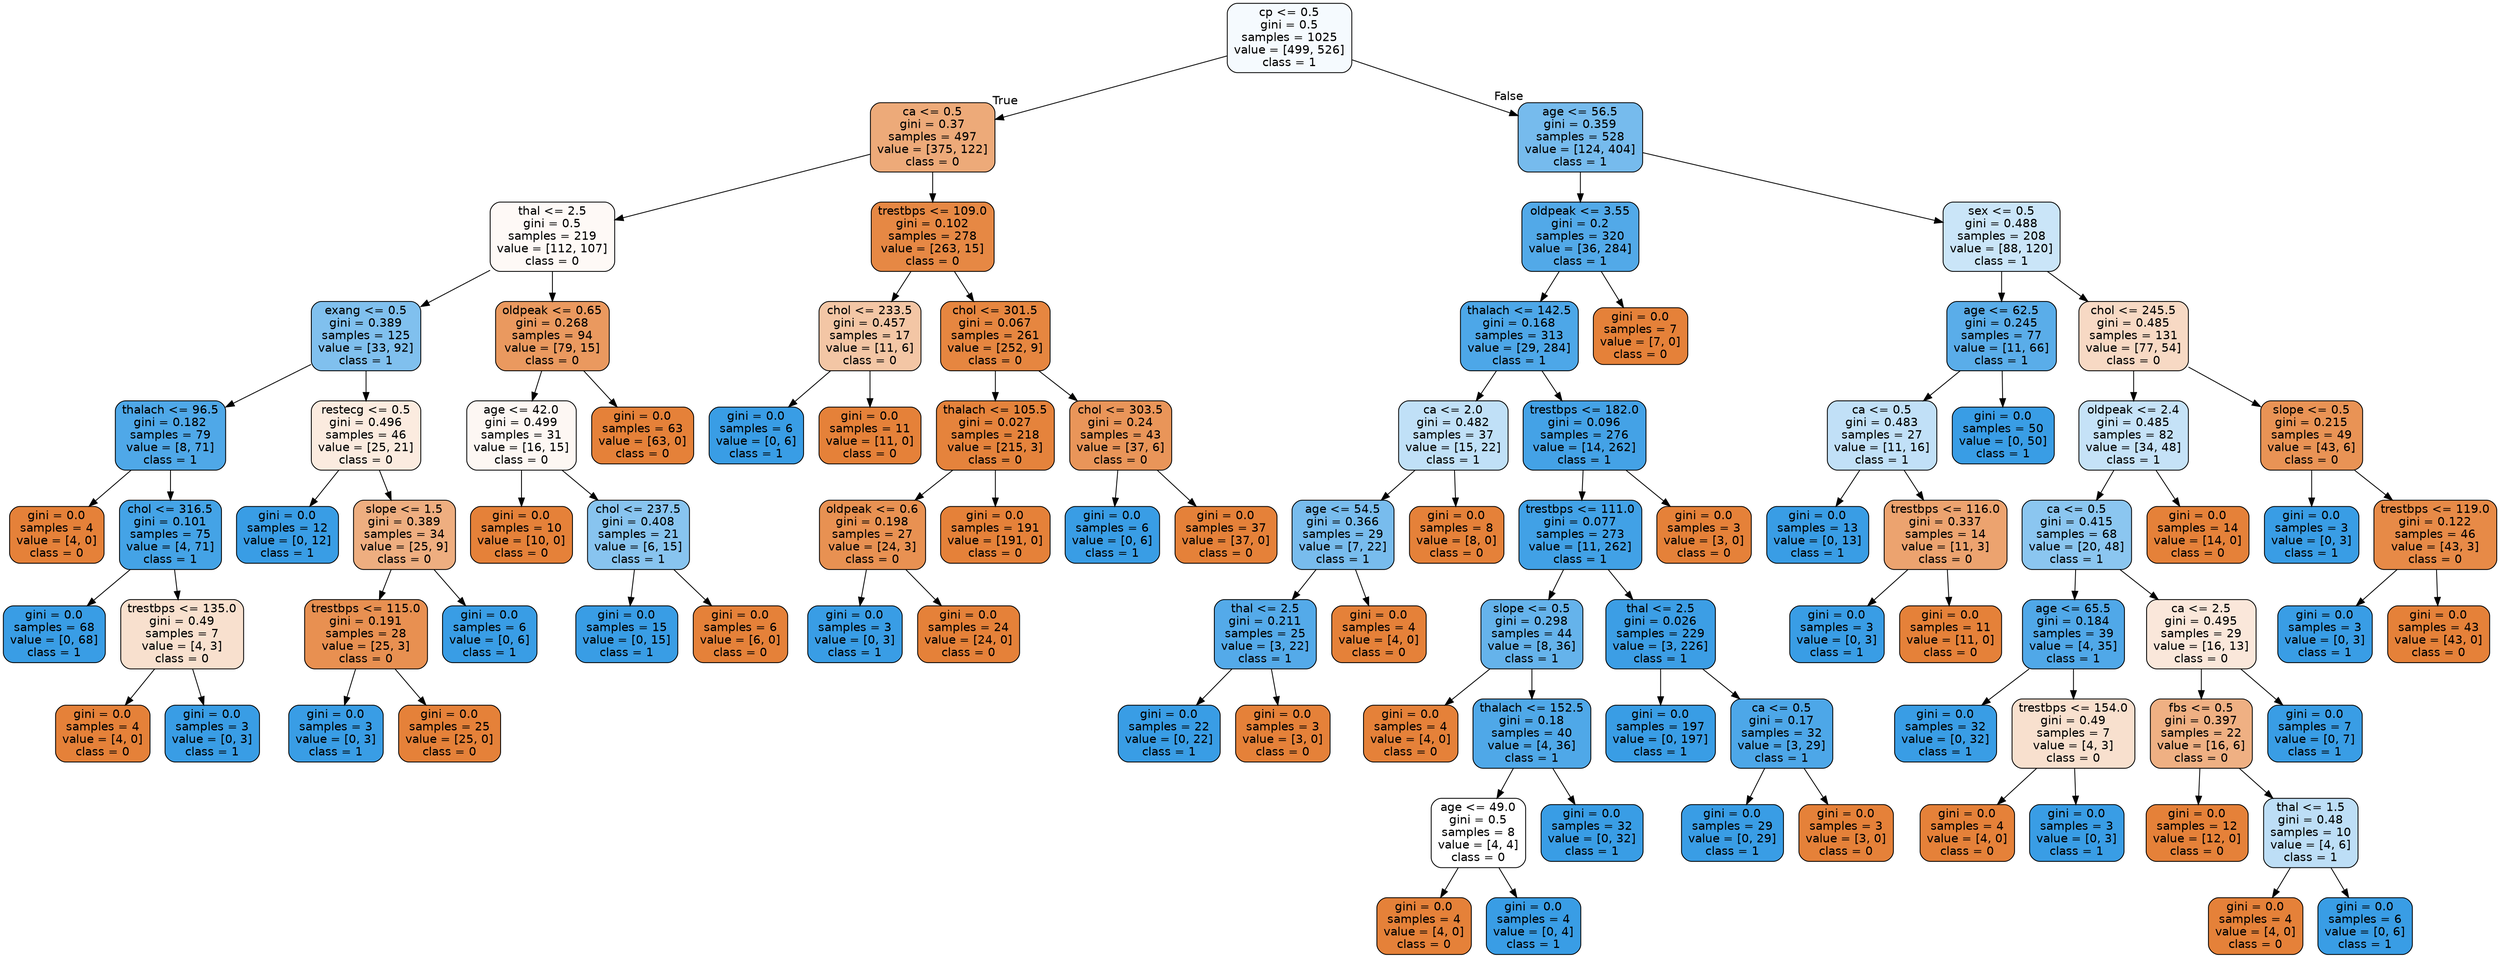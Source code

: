 digraph Tree {
node [shape=box, style="filled, rounded", color="black", fontname="helvetica"] ;
edge [fontname="helvetica"] ;
0 [label="cp <= 0.5\ngini = 0.5\nsamples = 1025\nvalue = [499, 526]\nclass = 1", fillcolor="#f5fafe"] ;
1 [label="ca <= 0.5\ngini = 0.37\nsamples = 497\nvalue = [375, 122]\nclass = 0", fillcolor="#edaa79"] ;
0 -> 1 [labeldistance=2.5, labelangle=45, headlabel="True"] ;
2 [label="thal <= 2.5\ngini = 0.5\nsamples = 219\nvalue = [112, 107]\nclass = 0", fillcolor="#fef9f6"] ;
1 -> 2 ;
3 [label="exang <= 0.5\ngini = 0.389\nsamples = 125\nvalue = [33, 92]\nclass = 1", fillcolor="#80c0ee"] ;
2 -> 3 ;
4 [label="thalach <= 96.5\ngini = 0.182\nsamples = 79\nvalue = [8, 71]\nclass = 1", fillcolor="#4fa8e8"] ;
3 -> 4 ;
5 [label="gini = 0.0\nsamples = 4\nvalue = [4, 0]\nclass = 0", fillcolor="#e58139"] ;
4 -> 5 ;
6 [label="chol <= 316.5\ngini = 0.101\nsamples = 75\nvalue = [4, 71]\nclass = 1", fillcolor="#44a3e6"] ;
4 -> 6 ;
7 [label="gini = 0.0\nsamples = 68\nvalue = [0, 68]\nclass = 1", fillcolor="#399de5"] ;
6 -> 7 ;
8 [label="trestbps <= 135.0\ngini = 0.49\nsamples = 7\nvalue = [4, 3]\nclass = 0", fillcolor="#f8e0ce"] ;
6 -> 8 ;
9 [label="gini = 0.0\nsamples = 4\nvalue = [4, 0]\nclass = 0", fillcolor="#e58139"] ;
8 -> 9 ;
10 [label="gini = 0.0\nsamples = 3\nvalue = [0, 3]\nclass = 1", fillcolor="#399de5"] ;
8 -> 10 ;
11 [label="restecg <= 0.5\ngini = 0.496\nsamples = 46\nvalue = [25, 21]\nclass = 0", fillcolor="#fbebdf"] ;
3 -> 11 ;
12 [label="gini = 0.0\nsamples = 12\nvalue = [0, 12]\nclass = 1", fillcolor="#399de5"] ;
11 -> 12 ;
13 [label="slope <= 1.5\ngini = 0.389\nsamples = 34\nvalue = [25, 9]\nclass = 0", fillcolor="#eeae80"] ;
11 -> 13 ;
14 [label="trestbps <= 115.0\ngini = 0.191\nsamples = 28\nvalue = [25, 3]\nclass = 0", fillcolor="#e89051"] ;
13 -> 14 ;
15 [label="gini = 0.0\nsamples = 3\nvalue = [0, 3]\nclass = 1", fillcolor="#399de5"] ;
14 -> 15 ;
16 [label="gini = 0.0\nsamples = 25\nvalue = [25, 0]\nclass = 0", fillcolor="#e58139"] ;
14 -> 16 ;
17 [label="gini = 0.0\nsamples = 6\nvalue = [0, 6]\nclass = 1", fillcolor="#399de5"] ;
13 -> 17 ;
18 [label="oldpeak <= 0.65\ngini = 0.268\nsamples = 94\nvalue = [79, 15]\nclass = 0", fillcolor="#ea995f"] ;
2 -> 18 ;
19 [label="age <= 42.0\ngini = 0.499\nsamples = 31\nvalue = [16, 15]\nclass = 0", fillcolor="#fdf7f3"] ;
18 -> 19 ;
20 [label="gini = 0.0\nsamples = 10\nvalue = [10, 0]\nclass = 0", fillcolor="#e58139"] ;
19 -> 20 ;
21 [label="chol <= 237.5\ngini = 0.408\nsamples = 21\nvalue = [6, 15]\nclass = 1", fillcolor="#88c4ef"] ;
19 -> 21 ;
22 [label="gini = 0.0\nsamples = 15\nvalue = [0, 15]\nclass = 1", fillcolor="#399de5"] ;
21 -> 22 ;
23 [label="gini = 0.0\nsamples = 6\nvalue = [6, 0]\nclass = 0", fillcolor="#e58139"] ;
21 -> 23 ;
24 [label="gini = 0.0\nsamples = 63\nvalue = [63, 0]\nclass = 0", fillcolor="#e58139"] ;
18 -> 24 ;
25 [label="trestbps <= 109.0\ngini = 0.102\nsamples = 278\nvalue = [263, 15]\nclass = 0", fillcolor="#e68844"] ;
1 -> 25 ;
26 [label="chol <= 233.5\ngini = 0.457\nsamples = 17\nvalue = [11, 6]\nclass = 0", fillcolor="#f3c6a5"] ;
25 -> 26 ;
27 [label="gini = 0.0\nsamples = 6\nvalue = [0, 6]\nclass = 1", fillcolor="#399de5"] ;
26 -> 27 ;
28 [label="gini = 0.0\nsamples = 11\nvalue = [11, 0]\nclass = 0", fillcolor="#e58139"] ;
26 -> 28 ;
29 [label="chol <= 301.5\ngini = 0.067\nsamples = 261\nvalue = [252, 9]\nclass = 0", fillcolor="#e68640"] ;
25 -> 29 ;
30 [label="thalach <= 105.5\ngini = 0.027\nsamples = 218\nvalue = [215, 3]\nclass = 0", fillcolor="#e5833c"] ;
29 -> 30 ;
31 [label="oldpeak <= 0.6\ngini = 0.198\nsamples = 27\nvalue = [24, 3]\nclass = 0", fillcolor="#e89152"] ;
30 -> 31 ;
32 [label="gini = 0.0\nsamples = 3\nvalue = [0, 3]\nclass = 1", fillcolor="#399de5"] ;
31 -> 32 ;
33 [label="gini = 0.0\nsamples = 24\nvalue = [24, 0]\nclass = 0", fillcolor="#e58139"] ;
31 -> 33 ;
34 [label="gini = 0.0\nsamples = 191\nvalue = [191, 0]\nclass = 0", fillcolor="#e58139"] ;
30 -> 34 ;
35 [label="chol <= 303.5\ngini = 0.24\nsamples = 43\nvalue = [37, 6]\nclass = 0", fillcolor="#e99559"] ;
29 -> 35 ;
36 [label="gini = 0.0\nsamples = 6\nvalue = [0, 6]\nclass = 1", fillcolor="#399de5"] ;
35 -> 36 ;
37 [label="gini = 0.0\nsamples = 37\nvalue = [37, 0]\nclass = 0", fillcolor="#e58139"] ;
35 -> 37 ;
38 [label="age <= 56.5\ngini = 0.359\nsamples = 528\nvalue = [124, 404]\nclass = 1", fillcolor="#76bbed"] ;
0 -> 38 [labeldistance=2.5, labelangle=-45, headlabel="False"] ;
39 [label="oldpeak <= 3.55\ngini = 0.2\nsamples = 320\nvalue = [36, 284]\nclass = 1", fillcolor="#52a9e8"] ;
38 -> 39 ;
40 [label="thalach <= 142.5\ngini = 0.168\nsamples = 313\nvalue = [29, 284]\nclass = 1", fillcolor="#4da7e8"] ;
39 -> 40 ;
41 [label="ca <= 2.0\ngini = 0.482\nsamples = 37\nvalue = [15, 22]\nclass = 1", fillcolor="#c0e0f7"] ;
40 -> 41 ;
42 [label="age <= 54.5\ngini = 0.366\nsamples = 29\nvalue = [7, 22]\nclass = 1", fillcolor="#78bced"] ;
41 -> 42 ;
43 [label="thal <= 2.5\ngini = 0.211\nsamples = 25\nvalue = [3, 22]\nclass = 1", fillcolor="#54aae9"] ;
42 -> 43 ;
44 [label="gini = 0.0\nsamples = 22\nvalue = [0, 22]\nclass = 1", fillcolor="#399de5"] ;
43 -> 44 ;
45 [label="gini = 0.0\nsamples = 3\nvalue = [3, 0]\nclass = 0", fillcolor="#e58139"] ;
43 -> 45 ;
46 [label="gini = 0.0\nsamples = 4\nvalue = [4, 0]\nclass = 0", fillcolor="#e58139"] ;
42 -> 46 ;
47 [label="gini = 0.0\nsamples = 8\nvalue = [8, 0]\nclass = 0", fillcolor="#e58139"] ;
41 -> 47 ;
48 [label="trestbps <= 182.0\ngini = 0.096\nsamples = 276\nvalue = [14, 262]\nclass = 1", fillcolor="#44a2e6"] ;
40 -> 48 ;
49 [label="trestbps <= 111.0\ngini = 0.077\nsamples = 273\nvalue = [11, 262]\nclass = 1", fillcolor="#41a1e6"] ;
48 -> 49 ;
50 [label="slope <= 0.5\ngini = 0.298\nsamples = 44\nvalue = [8, 36]\nclass = 1", fillcolor="#65b3eb"] ;
49 -> 50 ;
51 [label="gini = 0.0\nsamples = 4\nvalue = [4, 0]\nclass = 0", fillcolor="#e58139"] ;
50 -> 51 ;
52 [label="thalach <= 152.5\ngini = 0.18\nsamples = 40\nvalue = [4, 36]\nclass = 1", fillcolor="#4fa8e8"] ;
50 -> 52 ;
53 [label="age <= 49.0\ngini = 0.5\nsamples = 8\nvalue = [4, 4]\nclass = 0", fillcolor="#ffffff"] ;
52 -> 53 ;
54 [label="gini = 0.0\nsamples = 4\nvalue = [4, 0]\nclass = 0", fillcolor="#e58139"] ;
53 -> 54 ;
55 [label="gini = 0.0\nsamples = 4\nvalue = [0, 4]\nclass = 1", fillcolor="#399de5"] ;
53 -> 55 ;
56 [label="gini = 0.0\nsamples = 32\nvalue = [0, 32]\nclass = 1", fillcolor="#399de5"] ;
52 -> 56 ;
57 [label="thal <= 2.5\ngini = 0.026\nsamples = 229\nvalue = [3, 226]\nclass = 1", fillcolor="#3c9ee5"] ;
49 -> 57 ;
58 [label="gini = 0.0\nsamples = 197\nvalue = [0, 197]\nclass = 1", fillcolor="#399de5"] ;
57 -> 58 ;
59 [label="ca <= 0.5\ngini = 0.17\nsamples = 32\nvalue = [3, 29]\nclass = 1", fillcolor="#4da7e8"] ;
57 -> 59 ;
60 [label="gini = 0.0\nsamples = 29\nvalue = [0, 29]\nclass = 1", fillcolor="#399de5"] ;
59 -> 60 ;
61 [label="gini = 0.0\nsamples = 3\nvalue = [3, 0]\nclass = 0", fillcolor="#e58139"] ;
59 -> 61 ;
62 [label="gini = 0.0\nsamples = 3\nvalue = [3, 0]\nclass = 0", fillcolor="#e58139"] ;
48 -> 62 ;
63 [label="gini = 0.0\nsamples = 7\nvalue = [7, 0]\nclass = 0", fillcolor="#e58139"] ;
39 -> 63 ;
64 [label="sex <= 0.5\ngini = 0.488\nsamples = 208\nvalue = [88, 120]\nclass = 1", fillcolor="#cae5f8"] ;
38 -> 64 ;
65 [label="age <= 62.5\ngini = 0.245\nsamples = 77\nvalue = [11, 66]\nclass = 1", fillcolor="#5aade9"] ;
64 -> 65 ;
66 [label="ca <= 0.5\ngini = 0.483\nsamples = 27\nvalue = [11, 16]\nclass = 1", fillcolor="#c1e0f7"] ;
65 -> 66 ;
67 [label="gini = 0.0\nsamples = 13\nvalue = [0, 13]\nclass = 1", fillcolor="#399de5"] ;
66 -> 67 ;
68 [label="trestbps <= 116.0\ngini = 0.337\nsamples = 14\nvalue = [11, 3]\nclass = 0", fillcolor="#eca36f"] ;
66 -> 68 ;
69 [label="gini = 0.0\nsamples = 3\nvalue = [0, 3]\nclass = 1", fillcolor="#399de5"] ;
68 -> 69 ;
70 [label="gini = 0.0\nsamples = 11\nvalue = [11, 0]\nclass = 0", fillcolor="#e58139"] ;
68 -> 70 ;
71 [label="gini = 0.0\nsamples = 50\nvalue = [0, 50]\nclass = 1", fillcolor="#399de5"] ;
65 -> 71 ;
72 [label="chol <= 245.5\ngini = 0.485\nsamples = 131\nvalue = [77, 54]\nclass = 0", fillcolor="#f7d9c4"] ;
64 -> 72 ;
73 [label="oldpeak <= 2.4\ngini = 0.485\nsamples = 82\nvalue = [34, 48]\nclass = 1", fillcolor="#c5e2f7"] ;
72 -> 73 ;
74 [label="ca <= 0.5\ngini = 0.415\nsamples = 68\nvalue = [20, 48]\nclass = 1", fillcolor="#8bc6f0"] ;
73 -> 74 ;
75 [label="age <= 65.5\ngini = 0.184\nsamples = 39\nvalue = [4, 35]\nclass = 1", fillcolor="#50a8e8"] ;
74 -> 75 ;
76 [label="gini = 0.0\nsamples = 32\nvalue = [0, 32]\nclass = 1", fillcolor="#399de5"] ;
75 -> 76 ;
77 [label="trestbps <= 154.0\ngini = 0.49\nsamples = 7\nvalue = [4, 3]\nclass = 0", fillcolor="#f8e0ce"] ;
75 -> 77 ;
78 [label="gini = 0.0\nsamples = 4\nvalue = [4, 0]\nclass = 0", fillcolor="#e58139"] ;
77 -> 78 ;
79 [label="gini = 0.0\nsamples = 3\nvalue = [0, 3]\nclass = 1", fillcolor="#399de5"] ;
77 -> 79 ;
80 [label="ca <= 2.5\ngini = 0.495\nsamples = 29\nvalue = [16, 13]\nclass = 0", fillcolor="#fae7da"] ;
74 -> 80 ;
81 [label="fbs <= 0.5\ngini = 0.397\nsamples = 22\nvalue = [16, 6]\nclass = 0", fillcolor="#efb083"] ;
80 -> 81 ;
82 [label="gini = 0.0\nsamples = 12\nvalue = [12, 0]\nclass = 0", fillcolor="#e58139"] ;
81 -> 82 ;
83 [label="thal <= 1.5\ngini = 0.48\nsamples = 10\nvalue = [4, 6]\nclass = 1", fillcolor="#bddef6"] ;
81 -> 83 ;
84 [label="gini = 0.0\nsamples = 4\nvalue = [4, 0]\nclass = 0", fillcolor="#e58139"] ;
83 -> 84 ;
85 [label="gini = 0.0\nsamples = 6\nvalue = [0, 6]\nclass = 1", fillcolor="#399de5"] ;
83 -> 85 ;
86 [label="gini = 0.0\nsamples = 7\nvalue = [0, 7]\nclass = 1", fillcolor="#399de5"] ;
80 -> 86 ;
87 [label="gini = 0.0\nsamples = 14\nvalue = [14, 0]\nclass = 0", fillcolor="#e58139"] ;
73 -> 87 ;
88 [label="slope <= 0.5\ngini = 0.215\nsamples = 49\nvalue = [43, 6]\nclass = 0", fillcolor="#e99355"] ;
72 -> 88 ;
89 [label="gini = 0.0\nsamples = 3\nvalue = [0, 3]\nclass = 1", fillcolor="#399de5"] ;
88 -> 89 ;
90 [label="trestbps <= 119.0\ngini = 0.122\nsamples = 46\nvalue = [43, 3]\nclass = 0", fillcolor="#e78a47"] ;
88 -> 90 ;
91 [label="gini = 0.0\nsamples = 3\nvalue = [0, 3]\nclass = 1", fillcolor="#399de5"] ;
90 -> 91 ;
92 [label="gini = 0.0\nsamples = 43\nvalue = [43, 0]\nclass = 0", fillcolor="#e58139"] ;
90 -> 92 ;
}